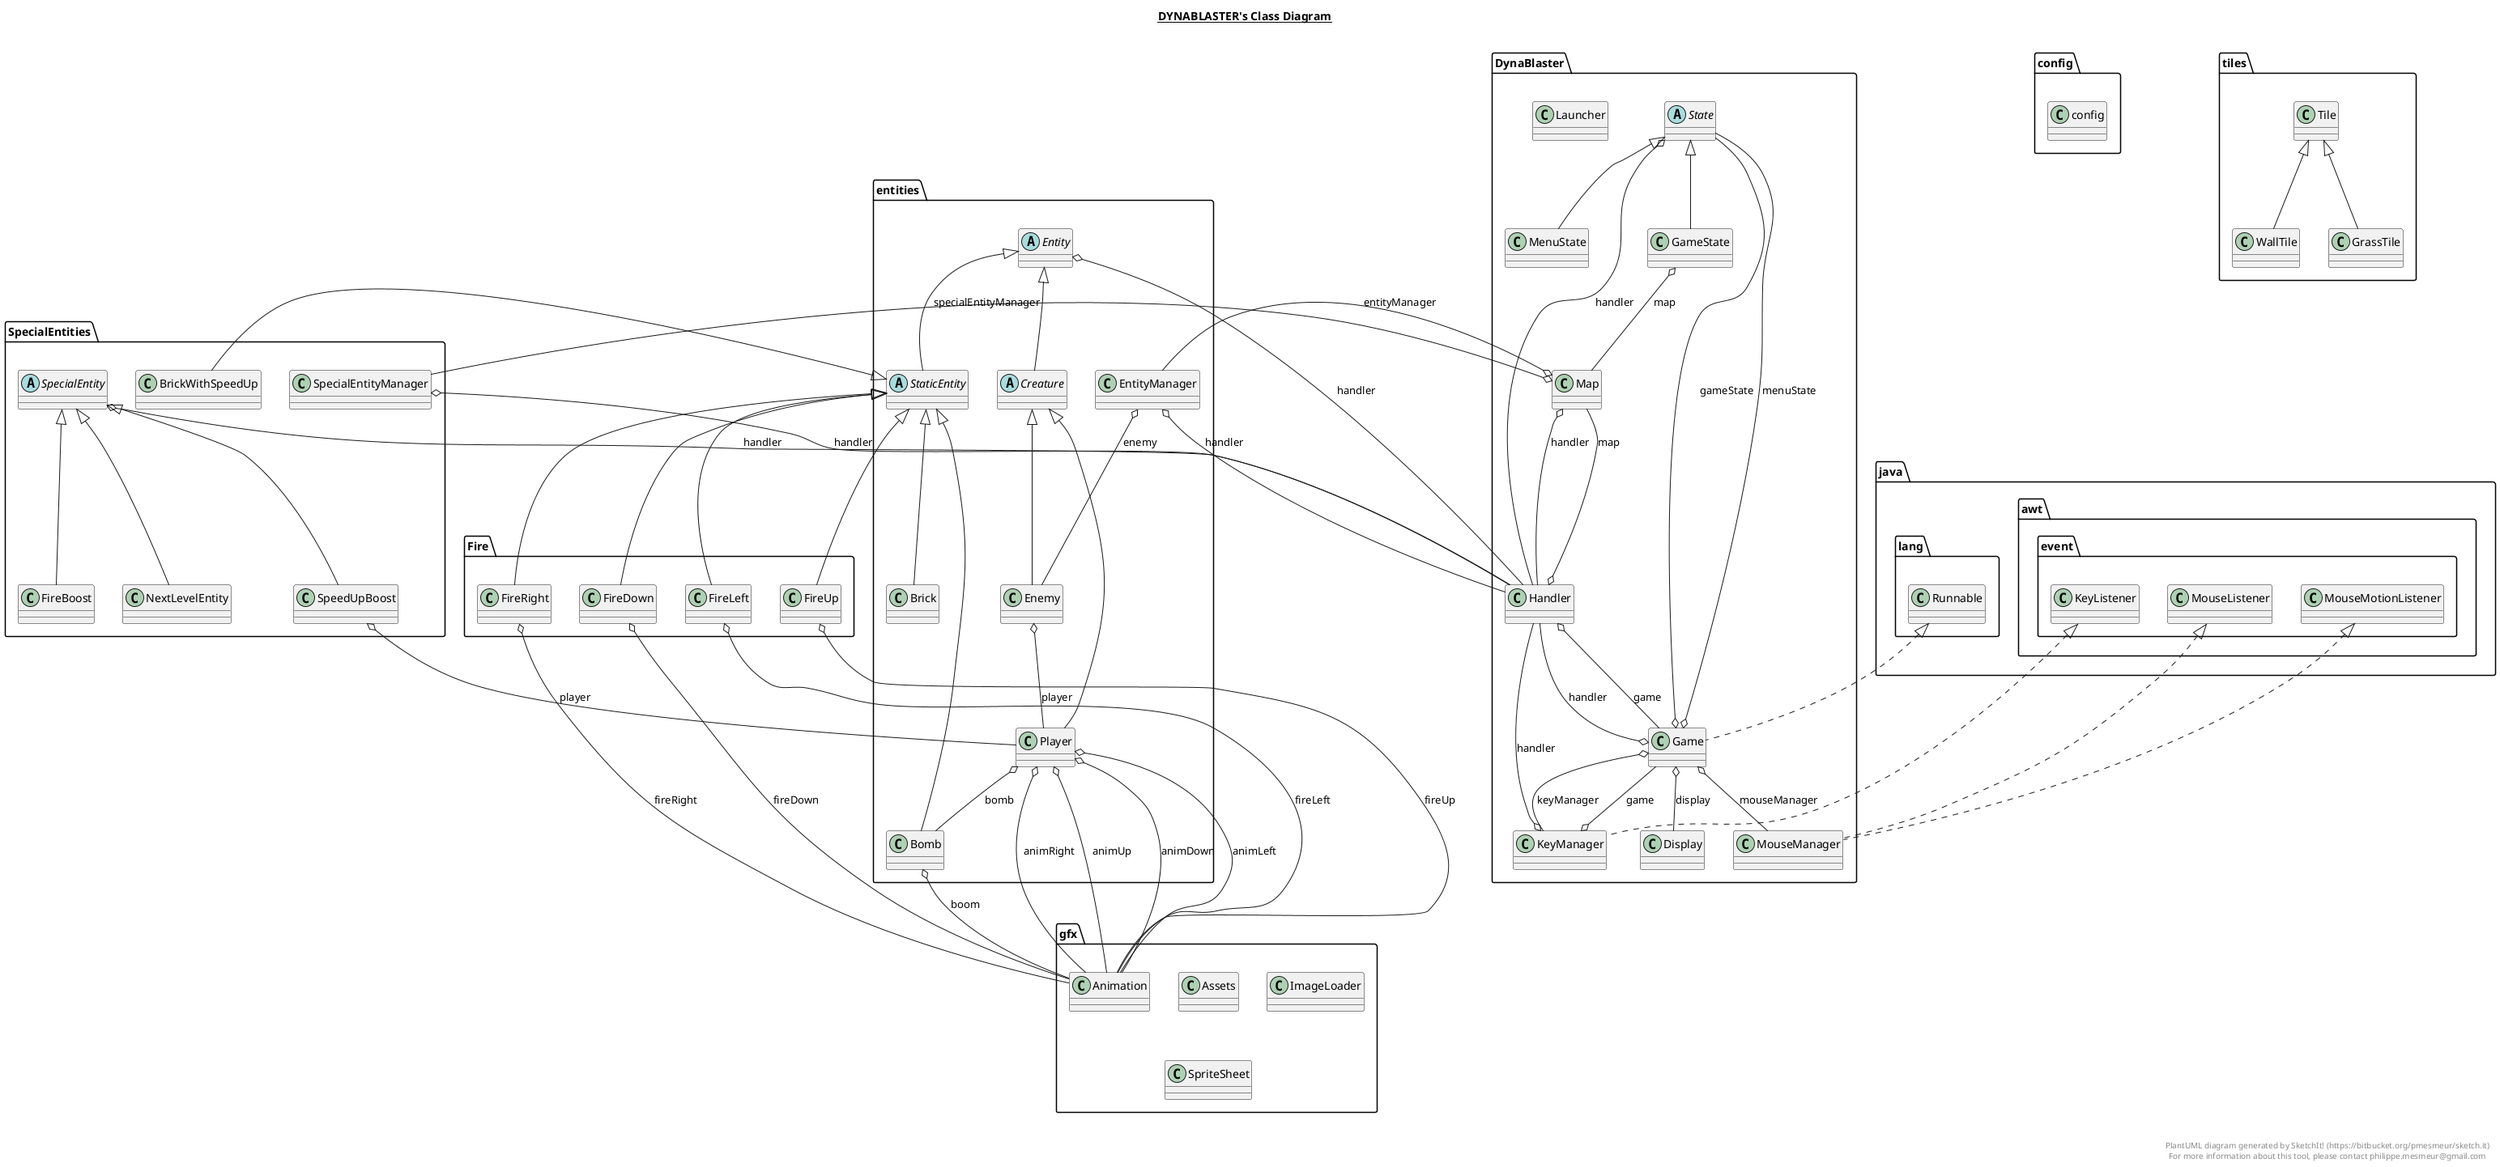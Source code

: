 @startuml

title __DYNABLASTER's Class Diagram__\n

  namespace DynaBlaster {
    class DynaBlaster.Display {
    }
  }
  

  namespace DynaBlaster {
    class DynaBlaster.Game {
    }
  }
  

  namespace DynaBlaster {
    class DynaBlaster.GameState {
    }
  }
  

  namespace DynaBlaster {
    class DynaBlaster.Handler {
    }
  }
  

  namespace DynaBlaster {
    class DynaBlaster.KeyManager {
    }
  }
  

  namespace DynaBlaster {
    class DynaBlaster.Launcher {
    }
  }
  

  namespace DynaBlaster {
    class DynaBlaster.Map {
    }
  }
  

  namespace DynaBlaster {
    class DynaBlaster.MenuState {
    }
  }
  

  namespace DynaBlaster {
    class DynaBlaster.MouseManager {
    }
  }
  

  namespace DynaBlaster {
    abstract class DynaBlaster.State {
    }
  }
  

  namespace Fire {
    class Fire.FireDown {
    }
  }
  

  namespace Fire {
    class Fire.FireLeft {
    }
  }
  

  namespace Fire {
    class Fire.FireRight {
    }
  }
  

  namespace Fire {
    class Fire.FireUp {
    }
  }
  

  namespace SpecialEntities {
    class SpecialEntities.BrickWithSpeedUp {
    }
  }
  

  namespace SpecialEntities {
    class SpecialEntities.FireBoost {
    }
  }
  

  namespace SpecialEntities {
    class SpecialEntities.NextLevelEntity {
    }
  }
  

  namespace SpecialEntities {
    abstract class SpecialEntities.SpecialEntity {
    }
  }
  

  namespace SpecialEntities {
    class SpecialEntities.SpecialEntityManager {
    }
  }
  

  namespace SpecialEntities {
    class SpecialEntities.SpeedUpBoost {
    }
  }
  

  namespace config {
    class config.config {
    }
  }
  

  namespace entities {
    class entities.Bomb {
    }
  }
  

  namespace entities {
    class entities.Brick {
    }
  }
  

  namespace entities {
    abstract class entities.Creature {
    }
  }
  

  namespace entities {
    class entities.Enemy {
    }
  }
  

  namespace entities {
    abstract class entities.Entity {
    }
  }
  

  namespace entities {
    class entities.EntityManager {
    }
  }
  

  namespace entities {
    class entities.Player {
    }
  }
  

  namespace entities {
    abstract class entities.StaticEntity {
    }
  }
  

  namespace gfx {
    class gfx.Animation {
    }
  }
  

  namespace gfx {
    class gfx.Assets {
    }
  }
  

  namespace gfx {
    class gfx.ImageLoader {
    }
  }
  

  namespace gfx {
    class gfx.SpriteSheet {
    }
  }
  

  namespace tiles {
    class tiles.GrassTile {
    }
  }
  

  namespace tiles {
    class tiles.Tile {
    }
  }
  

  namespace tiles {
    class tiles.WallTile {
    }
  }
  

  DynaBlaster.Game .up.|> java.lang.Runnable
  DynaBlaster.Game o-- DynaBlaster.State : gameState
  DynaBlaster.Game o-- DynaBlaster.State : menuState
  DynaBlaster.Game o-- DynaBlaster.Display : display
  DynaBlaster.Game o-- DynaBlaster.Handler : handler
  DynaBlaster.Game o-- DynaBlaster.KeyManager : keyManager
  DynaBlaster.Game o-- DynaBlaster.MouseManager : mouseManager
  DynaBlaster.GameState -up-|> DynaBlaster.State
  DynaBlaster.GameState o-- DynaBlaster.Map : map
  DynaBlaster.Handler o-- DynaBlaster.Game : game
  DynaBlaster.Handler o-- DynaBlaster.Map : map
  DynaBlaster.KeyManager .up.|> java.awt.event.KeyListener
  DynaBlaster.KeyManager o-- DynaBlaster.Game : game
  DynaBlaster.KeyManager o-- DynaBlaster.Handler : handler
  DynaBlaster.Map o-- entities.EntityManager : entityManager
  DynaBlaster.Map o-- DynaBlaster.Handler : handler
  DynaBlaster.Map o-- SpecialEntities.SpecialEntityManager : specialEntityManager
  DynaBlaster.MenuState -up-|> DynaBlaster.State
  DynaBlaster.MouseManager .up.|> java.awt.event.MouseListener
  DynaBlaster.MouseManager .up.|> java.awt.event.MouseMotionListener
  DynaBlaster.State o-- DynaBlaster.Handler : handler
  Fire.FireDown -up-|> entities.StaticEntity
  Fire.FireDown o-- gfx.Animation : fireDown
  Fire.FireLeft -up-|> entities.StaticEntity
  Fire.FireLeft o-- gfx.Animation : fireLeft
  Fire.FireRight -up-|> entities.StaticEntity
  Fire.FireRight o-- gfx.Animation : fireRight
  Fire.FireUp -up-|> entities.StaticEntity
  Fire.FireUp o-- gfx.Animation : fireUp
  SpecialEntities.BrickWithSpeedUp -up-|> entities.StaticEntity
  SpecialEntities.FireBoost -up-|> SpecialEntities.SpecialEntity
  SpecialEntities.NextLevelEntity -up-|> SpecialEntities.SpecialEntity
  SpecialEntities.SpecialEntity o-- DynaBlaster.Handler : handler
  SpecialEntities.SpecialEntityManager o-- DynaBlaster.Handler : handler
  SpecialEntities.SpeedUpBoost -up-|> SpecialEntities.SpecialEntity
  SpecialEntities.SpeedUpBoost o-- entities.Player : player
  entities.Bomb -up-|> entities.StaticEntity
  entities.Bomb o-- gfx.Animation : boom
  entities.Brick -up-|> entities.StaticEntity
  entities.Creature -up-|> entities.Entity
  entities.Enemy -up-|> entities.Creature
  entities.Enemy o-- entities.Player : player
  entities.Entity o-- DynaBlaster.Handler : handler
  entities.EntityManager o-- entities.Enemy : enemy
  entities.EntityManager o-- DynaBlaster.Handler : handler
  entities.Player -up-|> entities.Creature
  entities.Player o-- entities.Bomb : bomb
  entities.Player o-- gfx.Animation : animDown
  entities.Player o-- gfx.Animation : animLeft
  entities.Player o-- gfx.Animation : animRight
  entities.Player o-- gfx.Animation : animUp
  entities.StaticEntity -up-|> entities.Entity
  tiles.GrassTile -up-|> tiles.Tile
  tiles.WallTile -up-|> tiles.Tile


right footer


PlantUML diagram generated by SketchIt! (https://bitbucket.org/pmesmeur/sketch.it)
For more information about this tool, please contact philippe.mesmeur@gmail.com
endfooter

@enduml
